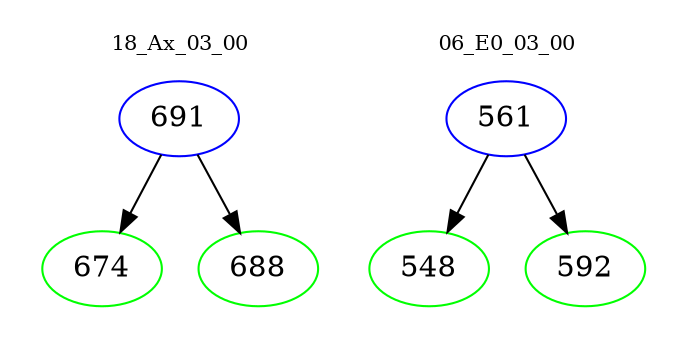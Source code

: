 digraph{
subgraph cluster_0 {
color = white
label = "18_Ax_03_00";
fontsize=10;
T0_691 [label="691", color="blue"]
T0_691 -> T0_674 [color="black"]
T0_674 [label="674", color="green"]
T0_691 -> T0_688 [color="black"]
T0_688 [label="688", color="green"]
}
subgraph cluster_1 {
color = white
label = "06_E0_03_00";
fontsize=10;
T1_561 [label="561", color="blue"]
T1_561 -> T1_548 [color="black"]
T1_548 [label="548", color="green"]
T1_561 -> T1_592 [color="black"]
T1_592 [label="592", color="green"]
}
}
